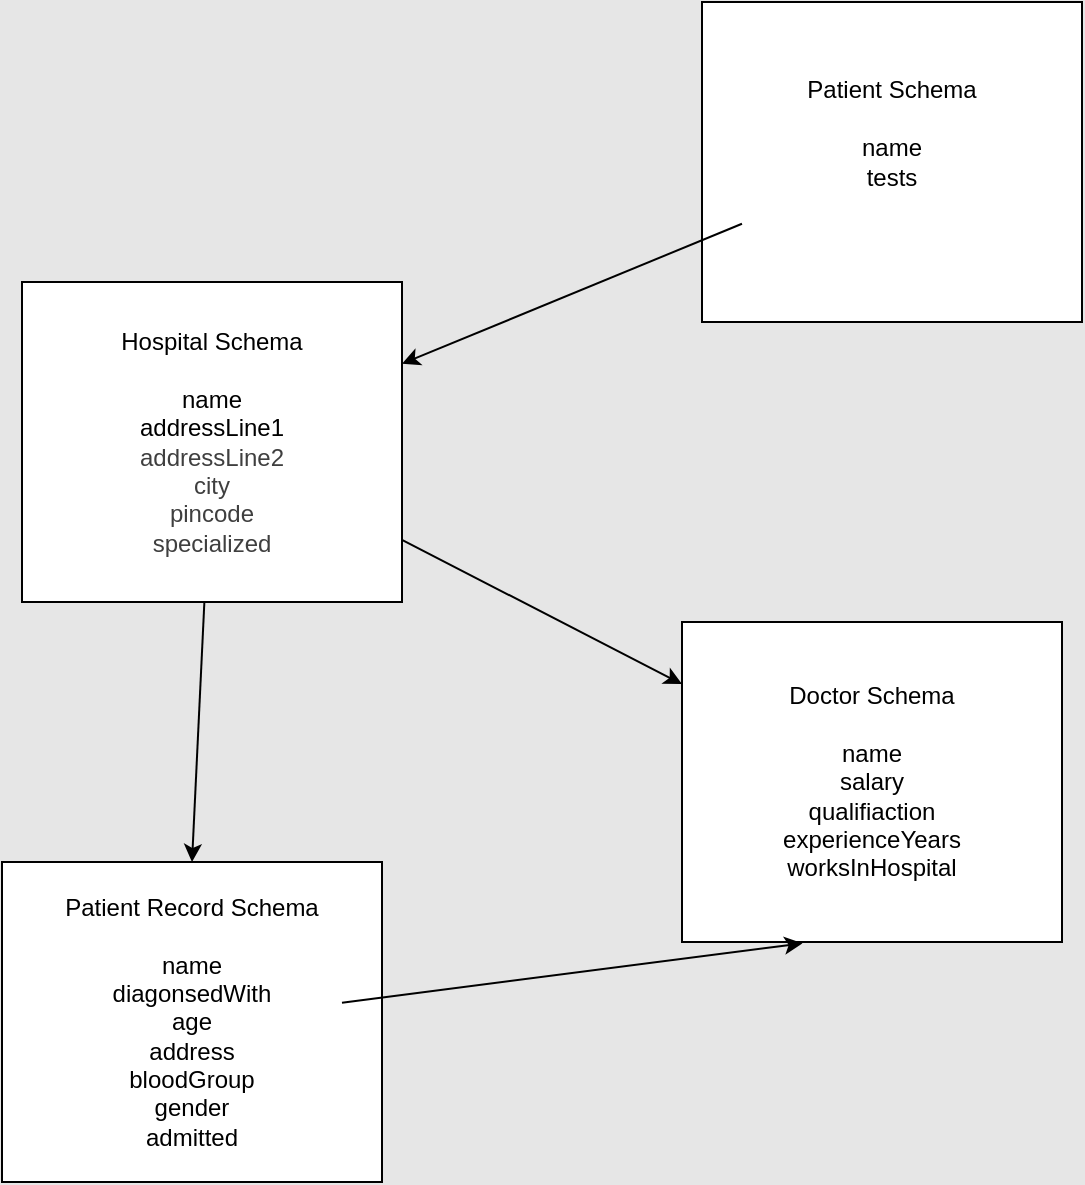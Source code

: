 <mxfile>
    <diagram id="DLSvMY_4IKiH4_OA-7EY" name="Page-1">
        <mxGraphModel dx="1471" dy="550" grid="1" gridSize="10" guides="1" tooltips="1" connect="1" arrows="1" fold="1" page="1" pageScale="1" pageWidth="850" pageHeight="1100" background="#E6E6E6" math="0" shadow="0">
            <root>
                <mxCell id="0"/>
                <mxCell id="1" parent="0"/>
                <mxCell id="31" value="" style="group" vertex="1" connectable="0" parent="1">
                    <mxGeometry x="640" y="400" width="190" height="160" as="geometry"/>
                </mxCell>
                <mxCell id="21" value="" style="rounded=0;whiteSpace=wrap;html=1;" vertex="1" parent="31">
                    <mxGeometry width="190" height="160" as="geometry"/>
                </mxCell>
                <mxCell id="22" value="Hospital Schema&lt;div&gt;&lt;br&gt;&lt;/div&gt;&lt;div&gt;name&lt;/div&gt;&lt;div&gt;addressLine1&lt;/div&gt;&lt;div&gt;&lt;span style=&quot;color: rgb(63, 63, 63);&quot;&gt;addressLine2&lt;/span&gt;&lt;/div&gt;&lt;div&gt;&lt;span style=&quot;color: rgb(63, 63, 63);&quot;&gt;city&lt;/span&gt;&lt;/div&gt;&lt;div&gt;&lt;span style=&quot;color: rgb(63, 63, 63);&quot;&gt;pincode&lt;/span&gt;&lt;/div&gt;&lt;div&gt;&lt;span style=&quot;color: rgb(63, 63, 63);&quot;&gt;specialized&lt;/span&gt;&lt;/div&gt;" style="text;html=1;align=center;verticalAlign=middle;whiteSpace=wrap;rounded=0;" vertex="1" parent="31">
                    <mxGeometry x="20" y="10" width="150" height="140" as="geometry"/>
                </mxCell>
                <mxCell id="32" value="" style="group" vertex="1" connectable="0" parent="1">
                    <mxGeometry x="970" y="570" width="190" height="160" as="geometry"/>
                </mxCell>
                <mxCell id="33" value="" style="rounded=0;whiteSpace=wrap;html=1;" vertex="1" parent="32">
                    <mxGeometry width="190" height="160" as="geometry"/>
                </mxCell>
                <mxCell id="34" value="Doctor Schema&lt;br&gt;&lt;div&gt;&lt;br&gt;&lt;/div&gt;&lt;div&gt;name&lt;/div&gt;&lt;div&gt;salary&lt;/div&gt;&lt;div&gt;qualifiaction&lt;/div&gt;&lt;div&gt;experienceYears&lt;/div&gt;&lt;div&gt;worksInHospital&lt;/div&gt;" style="text;html=1;align=center;verticalAlign=middle;whiteSpace=wrap;rounded=0;" vertex="1" parent="32">
                    <mxGeometry x="20" y="10" width="150" height="140" as="geometry"/>
                </mxCell>
                <mxCell id="35" style="edgeStyle=none;html=1;" edge="1" parent="1" source="21" target="33">
                    <mxGeometry relative="1" as="geometry"/>
                </mxCell>
                <mxCell id="36" value="" style="group" vertex="1" connectable="0" parent="1">
                    <mxGeometry x="980" y="260" width="190" height="160" as="geometry"/>
                </mxCell>
                <mxCell id="44" style="edgeStyle=none;html=1;" edge="1" parent="36" source="37">
                    <mxGeometry relative="1" as="geometry">
                        <mxPoint y="80.0" as="targetPoint"/>
                    </mxGeometry>
                </mxCell>
                <mxCell id="37" value="" style="rounded=0;whiteSpace=wrap;html=1;" vertex="1" parent="36">
                    <mxGeometry width="190" height="160" as="geometry"/>
                </mxCell>
                <mxCell id="38" value="Patient Schema&lt;div&gt;&lt;br&gt;&lt;/div&gt;&lt;div&gt;name&lt;/div&gt;&lt;div&gt;tests&lt;/div&gt;&lt;div&gt;&lt;br&gt;&lt;/div&gt;&lt;div&gt;&lt;br&gt;&lt;/div&gt;" style="text;html=1;align=center;verticalAlign=middle;whiteSpace=wrap;rounded=0;" vertex="1" parent="36">
                    <mxGeometry x="20" y="10" width="150" height="140" as="geometry"/>
                </mxCell>
                <mxCell id="39" value="" style="group" vertex="1" connectable="0" parent="1">
                    <mxGeometry x="630" y="690" width="190" height="160" as="geometry"/>
                </mxCell>
                <mxCell id="40" value="" style="rounded=0;whiteSpace=wrap;html=1;" vertex="1" parent="39">
                    <mxGeometry width="190" height="160" as="geometry"/>
                </mxCell>
                <mxCell id="41" value="Patient Record Schema&lt;div&gt;&lt;br&gt;&lt;/div&gt;&lt;div&gt;name&lt;/div&gt;&lt;div&gt;diagonsedWith&lt;/div&gt;&lt;div&gt;age&lt;/div&gt;&lt;div&gt;address&lt;/div&gt;&lt;div&gt;bloodGroup&lt;/div&gt;&lt;div&gt;gender&lt;/div&gt;&lt;div&gt;admitted&lt;/div&gt;" style="text;html=1;align=center;verticalAlign=middle;whiteSpace=wrap;rounded=0;" vertex="1" parent="39">
                    <mxGeometry x="20" y="10" width="150" height="140" as="geometry"/>
                </mxCell>
                <mxCell id="43" style="edgeStyle=none;html=1;entryX=0.5;entryY=0;entryDx=0;entryDy=0;" edge="1" parent="1" source="21" target="40">
                    <mxGeometry relative="1" as="geometry"/>
                </mxCell>
                <mxCell id="45" style="edgeStyle=none;html=1;entryX=0.317;entryY=1.004;entryDx=0;entryDy=0;entryPerimeter=0;" edge="1" parent="1" source="41" target="33">
                    <mxGeometry relative="1" as="geometry">
                        <mxPoint x="920" y="500" as="targetPoint"/>
                    </mxGeometry>
                </mxCell>
                <mxCell id="49" style="edgeStyle=none;html=1;" edge="1" parent="1" source="38" target="21">
                    <mxGeometry relative="1" as="geometry"/>
                </mxCell>
            </root>
        </mxGraphModel>
    </diagram>
</mxfile>